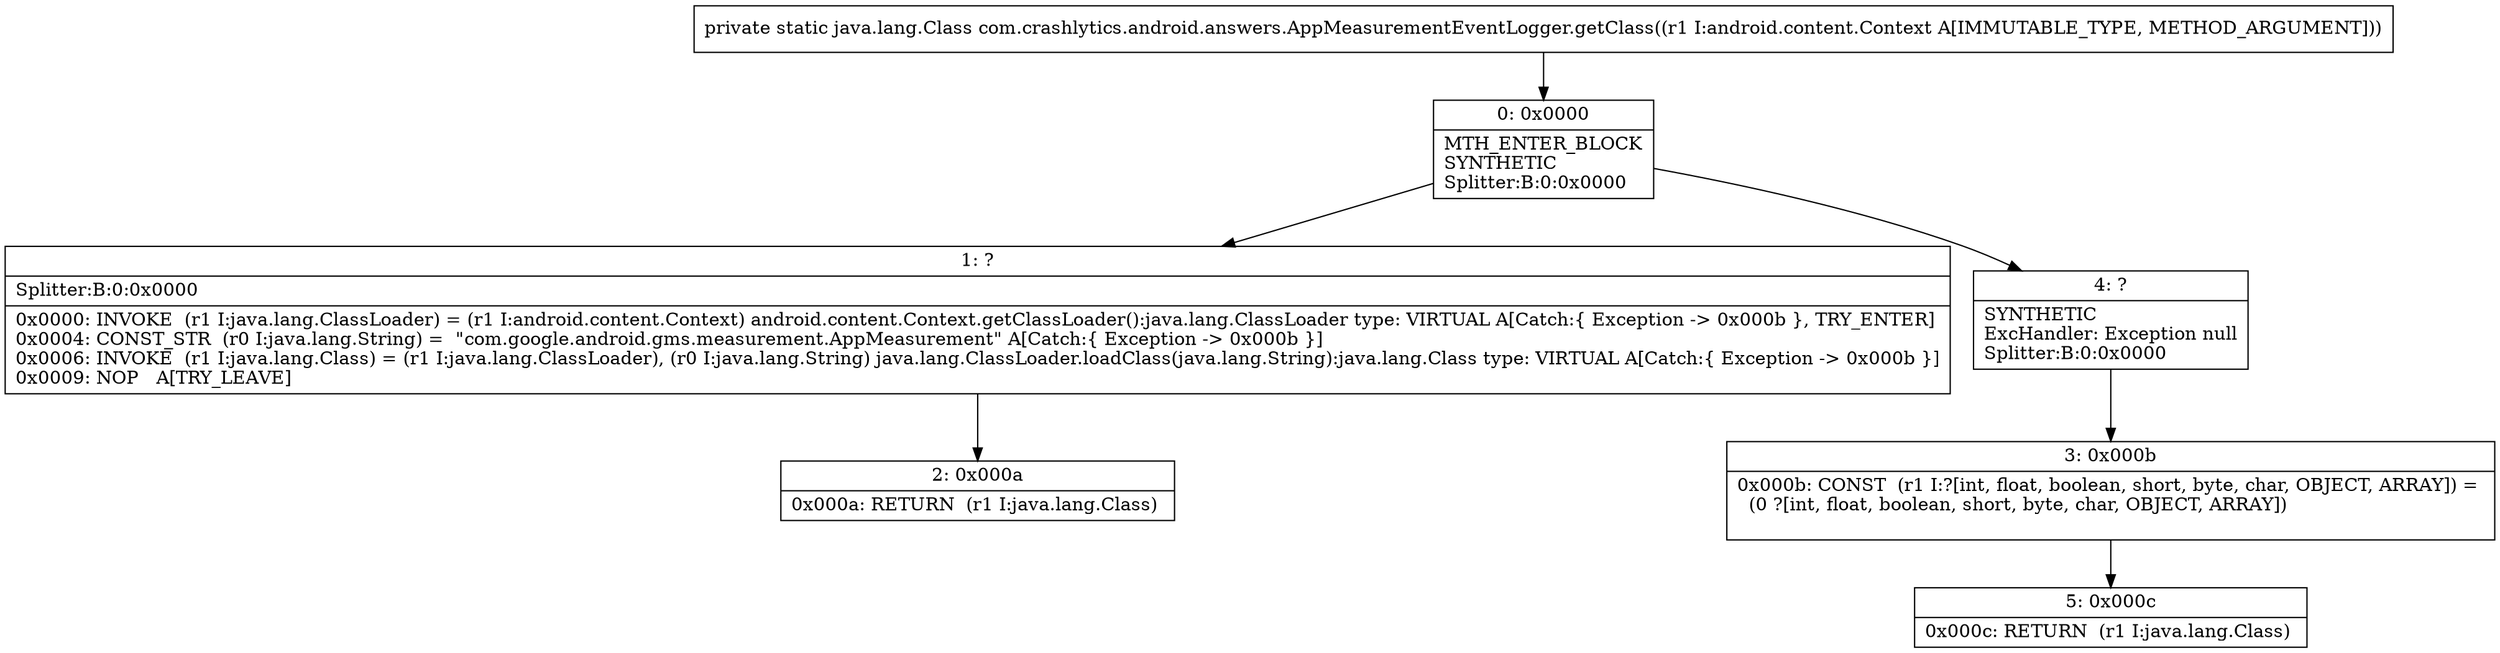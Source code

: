 digraph "CFG forcom.crashlytics.android.answers.AppMeasurementEventLogger.getClass(Landroid\/content\/Context;)Ljava\/lang\/Class;" {
Node_0 [shape=record,label="{0\:\ 0x0000|MTH_ENTER_BLOCK\lSYNTHETIC\lSplitter:B:0:0x0000\l}"];
Node_1 [shape=record,label="{1\:\ ?|Splitter:B:0:0x0000\l|0x0000: INVOKE  (r1 I:java.lang.ClassLoader) = (r1 I:android.content.Context) android.content.Context.getClassLoader():java.lang.ClassLoader type: VIRTUAL A[Catch:\{ Exception \-\> 0x000b \}, TRY_ENTER]\l0x0004: CONST_STR  (r0 I:java.lang.String) =  \"com.google.android.gms.measurement.AppMeasurement\" A[Catch:\{ Exception \-\> 0x000b \}]\l0x0006: INVOKE  (r1 I:java.lang.Class) = (r1 I:java.lang.ClassLoader), (r0 I:java.lang.String) java.lang.ClassLoader.loadClass(java.lang.String):java.lang.Class type: VIRTUAL A[Catch:\{ Exception \-\> 0x000b \}]\l0x0009: NOP   A[TRY_LEAVE]\l}"];
Node_2 [shape=record,label="{2\:\ 0x000a|0x000a: RETURN  (r1 I:java.lang.Class) \l}"];
Node_3 [shape=record,label="{3\:\ 0x000b|0x000b: CONST  (r1 I:?[int, float, boolean, short, byte, char, OBJECT, ARRAY]) = \l  (0 ?[int, float, boolean, short, byte, char, OBJECT, ARRAY])\l \l}"];
Node_4 [shape=record,label="{4\:\ ?|SYNTHETIC\lExcHandler: Exception null\lSplitter:B:0:0x0000\l}"];
Node_5 [shape=record,label="{5\:\ 0x000c|0x000c: RETURN  (r1 I:java.lang.Class) \l}"];
MethodNode[shape=record,label="{private static java.lang.Class com.crashlytics.android.answers.AppMeasurementEventLogger.getClass((r1 I:android.content.Context A[IMMUTABLE_TYPE, METHOD_ARGUMENT])) }"];
MethodNode -> Node_0;
Node_0 -> Node_1;
Node_0 -> Node_4;
Node_1 -> Node_2;
Node_3 -> Node_5;
Node_4 -> Node_3;
}

